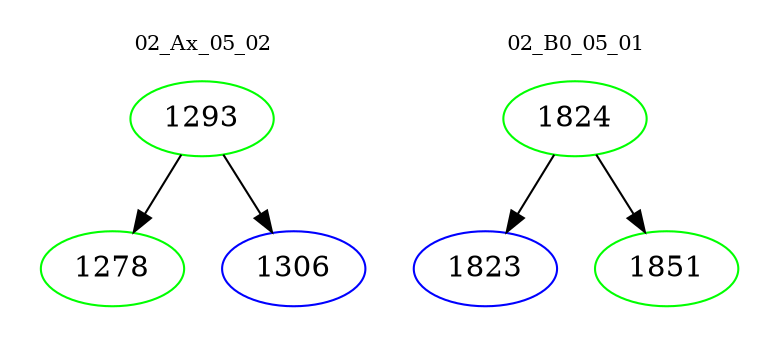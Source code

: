digraph{
subgraph cluster_0 {
color = white
label = "02_Ax_05_02";
fontsize=10;
T0_1293 [label="1293", color="green"]
T0_1293 -> T0_1278 [color="black"]
T0_1278 [label="1278", color="green"]
T0_1293 -> T0_1306 [color="black"]
T0_1306 [label="1306", color="blue"]
}
subgraph cluster_1 {
color = white
label = "02_B0_05_01";
fontsize=10;
T1_1824 [label="1824", color="green"]
T1_1824 -> T1_1823 [color="black"]
T1_1823 [label="1823", color="blue"]
T1_1824 -> T1_1851 [color="black"]
T1_1851 [label="1851", color="green"]
}
}
